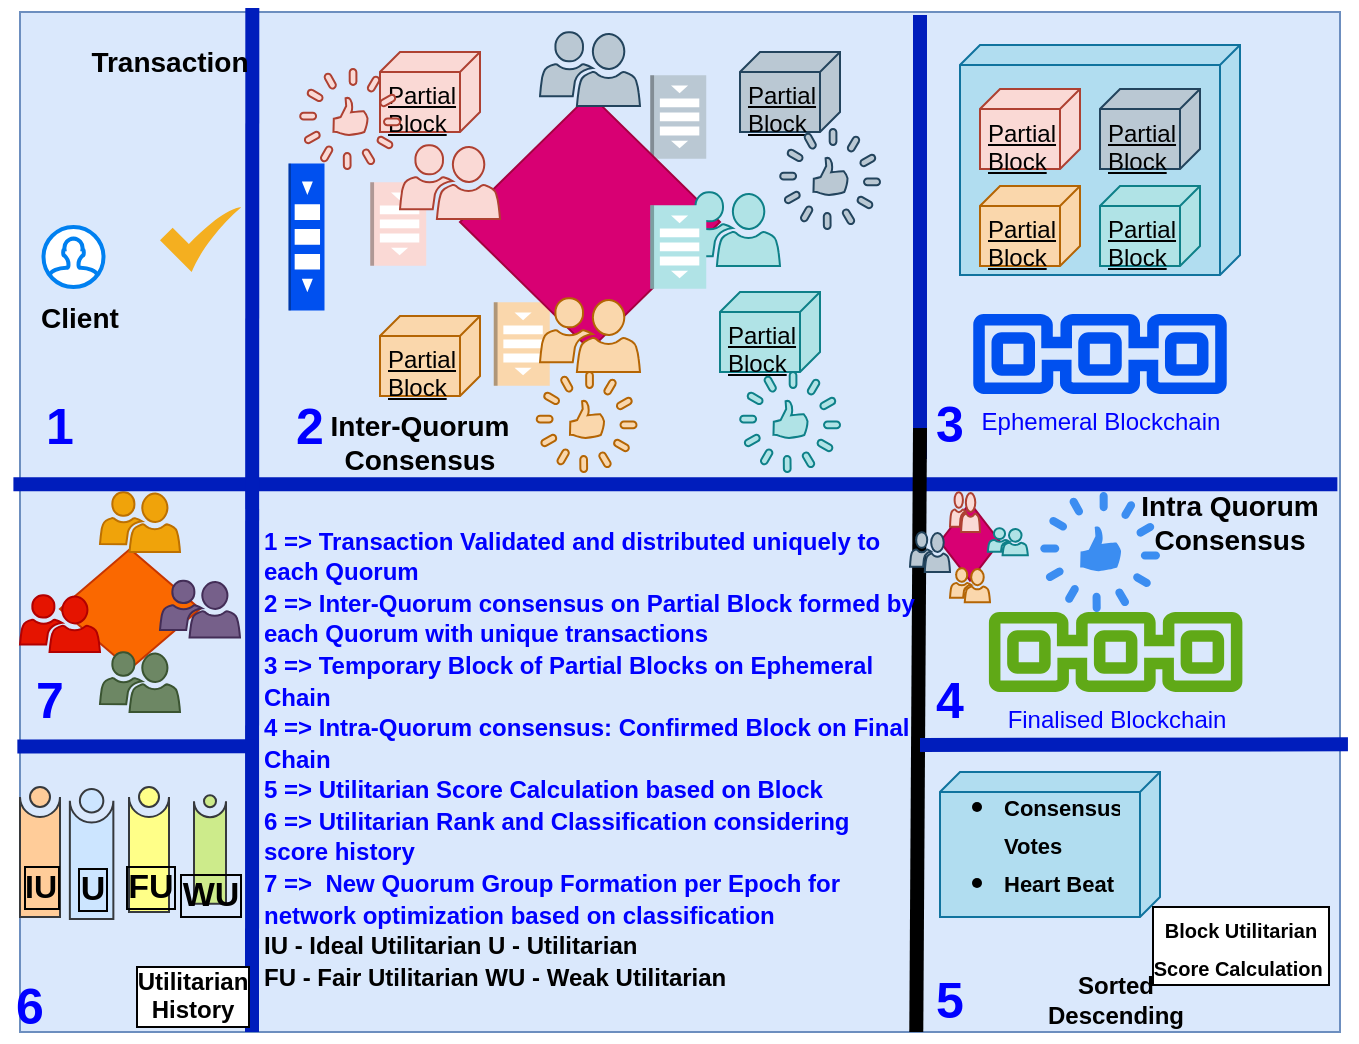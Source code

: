 <mxfile version="20.8.22" type="device"><diagram id="kgpKYQtTHZ0yAKxKKP6v" name="Page-1"><mxGraphModel dx="1434" dy="741" grid="1" gridSize="10" guides="1" tooltips="1" connect="1" arrows="1" fold="1" page="1" pageScale="1" pageWidth="850" pageHeight="1100" math="0" shadow="0"><root><mxCell id="0"/><mxCell id="1" parent="0"/><mxCell id="kdewIdu2i9tuZAOi7id9-1" value="" style="rounded=0;whiteSpace=wrap;html=1;fillColor=#dae8fc;strokeColor=#6c8ebf;" vertex="1" parent="1"><mxGeometry x="60" y="110" width="660" height="510" as="geometry"/></mxCell><mxCell id="kdewIdu2i9tuZAOi7id9-2" value="" style="html=1;verticalLabelPosition=bottom;align=center;labelBackgroundColor=#ffffff;verticalAlign=top;strokeWidth=2;strokeColor=#0080F0;shadow=0;dashed=0;shape=mxgraph.ios7.icons.user;" vertex="1" parent="1"><mxGeometry x="71.75" y="217.5" width="30" height="30" as="geometry"/></mxCell><mxCell id="kdewIdu2i9tuZAOi7id9-17" value="" style="outlineConnect=0;dashed=0;verticalLabelPosition=bottom;verticalAlign=top;align=center;html=1;shape=mxgraph.aws3.queue;fillColor=#fad9d5;rotation=90;strokeColor=#ae4132;" vertex="1" parent="1"><mxGeometry x="228.25" y="202" width="41.75" height="28" as="geometry"/></mxCell><mxCell id="kdewIdu2i9tuZAOi7id9-21" value="" style="outlineConnect=0;dashed=0;verticalLabelPosition=bottom;verticalAlign=top;align=center;html=1;shape=mxgraph.aws3.queue;fillColor=#fad7ac;rotation=90;strokeColor=#b46504;" vertex="1" parent="1"><mxGeometry x="290" y="262" width="41.75" height="28" as="geometry"/></mxCell><mxCell id="kdewIdu2i9tuZAOi7id9-22" value="" style="outlineConnect=0;dashed=0;verticalLabelPosition=bottom;verticalAlign=top;align=center;html=1;shape=mxgraph.aws3.queue;fillColor=#bac8d3;rotation=90;strokeColor=#23445d;" vertex="1" parent="1"><mxGeometry x="368.25" y="148.5" width="41.75" height="28" as="geometry"/></mxCell><mxCell id="kdewIdu2i9tuZAOi7id9-24" value="" style="rhombus;whiteSpace=wrap;html=1;fillColor=#d80073;strokeColor=#A50040;fontColor=#ffffff;" vertex="1" parent="1"><mxGeometry x="280" y="151.19" width="130" height="127.62" as="geometry"/></mxCell><mxCell id="kdewIdu2i9tuZAOi7id9-13" value="" style="sketch=0;pointerEvents=1;shadow=0;dashed=0;html=1;strokeColor=#b46504;labelPosition=center;verticalLabelPosition=bottom;verticalAlign=top;align=center;fillColor=#fad7ac;shape=mxgraph.mscae.intune.user_group" vertex="1" parent="1"><mxGeometry x="320" y="253" width="50" height="37" as="geometry"/></mxCell><mxCell id="kdewIdu2i9tuZAOi7id9-10" value="" style="sketch=0;pointerEvents=1;shadow=0;dashed=0;html=1;strokeColor=#ae4132;labelPosition=center;verticalLabelPosition=bottom;verticalAlign=top;align=center;fillColor=#fad9d5;shape=mxgraph.mscae.intune.user_group" vertex="1" parent="1"><mxGeometry x="250" y="176.5" width="50" height="37" as="geometry"/></mxCell><mxCell id="kdewIdu2i9tuZAOi7id9-14" value="" style="sketch=0;pointerEvents=1;shadow=0;dashed=0;html=1;labelPosition=center;verticalLabelPosition=bottom;verticalAlign=top;align=center;shape=mxgraph.mscae.intune.user_group;fillColor=#bac8d3;strokeColor=#23445d;" vertex="1" parent="1"><mxGeometry x="320" y="120" width="50" height="37" as="geometry"/></mxCell><mxCell id="kdewIdu2i9tuZAOi7id9-12" value="" style="sketch=0;pointerEvents=1;shadow=0;dashed=0;html=1;strokeColor=#0e8088;labelPosition=center;verticalLabelPosition=bottom;verticalAlign=top;align=center;fillColor=#b0e3e6;shape=mxgraph.mscae.intune.user_group" vertex="1" parent="1"><mxGeometry x="390" y="200" width="50" height="37" as="geometry"/></mxCell><mxCell id="kdewIdu2i9tuZAOi7id9-23" value="" style="outlineConnect=0;dashed=0;verticalLabelPosition=bottom;verticalAlign=top;align=center;html=1;shape=mxgraph.aws3.queue;fillColor=#b0e3e6;rotation=90;strokeColor=#0e8088;" vertex="1" parent="1"><mxGeometry x="368.25" y="213.5" width="41.75" height="28" as="geometry"/></mxCell><mxCell id="kdewIdu2i9tuZAOi7id9-29" value="Partial&lt;br&gt;Block" style="verticalAlign=top;align=left;spacingTop=8;spacingLeft=2;spacingRight=12;shape=cube;size=10;direction=south;fontStyle=4;html=1;fillColor=#fad9d5;strokeColor=#ae4132;" vertex="1" parent="1"><mxGeometry x="240" y="130" width="50" height="40" as="geometry"/></mxCell><mxCell id="kdewIdu2i9tuZAOi7id9-30" value="Partial&lt;br&gt;Block" style="verticalAlign=top;align=left;spacingTop=8;spacingLeft=2;spacingRight=12;shape=cube;size=10;direction=south;fontStyle=4;html=1;fillColor=#b0e3e6;strokeColor=#0e8088;" vertex="1" parent="1"><mxGeometry x="410" y="250" width="50" height="40" as="geometry"/></mxCell><mxCell id="kdewIdu2i9tuZAOi7id9-31" value="Partial&lt;br&gt;Block" style="verticalAlign=top;align=left;spacingTop=8;spacingLeft=2;spacingRight=12;shape=cube;size=10;direction=south;fontStyle=4;html=1;fillColor=#fad7ac;strokeColor=#b46504;" vertex="1" parent="1"><mxGeometry x="240" y="262" width="50" height="40" as="geometry"/></mxCell><mxCell id="kdewIdu2i9tuZAOi7id9-32" value="Partial&lt;br&gt;Block" style="verticalAlign=top;align=left;spacingTop=8;spacingLeft=2;spacingRight=12;shape=cube;size=10;direction=south;fontStyle=4;html=1;fillColor=#bac8d3;strokeColor=#23445d;" vertex="1" parent="1"><mxGeometry x="420" y="130" width="50" height="40" as="geometry"/></mxCell><mxCell id="kdewIdu2i9tuZAOi7id9-33" value="" style="verticalAlign=top;align=left;spacingTop=8;spacingLeft=2;spacingRight=12;shape=cube;size=10;direction=south;fontStyle=4;html=1;fillColor=#b1ddf0;strokeColor=#10739e;" vertex="1" parent="1"><mxGeometry x="530" y="126.5" width="140" height="115" as="geometry"/></mxCell><mxCell id="kdewIdu2i9tuZAOi7id9-36" value="Partial&lt;br&gt;Block" style="verticalAlign=top;align=left;spacingTop=8;spacingLeft=2;spacingRight=12;shape=cube;size=10;direction=south;fontStyle=4;html=1;fillColor=#fad9d5;strokeColor=#ae4132;" vertex="1" parent="1"><mxGeometry x="540" y="148.5" width="50" height="40" as="geometry"/></mxCell><mxCell id="kdewIdu2i9tuZAOi7id9-37" value="Partial&lt;br&gt;Block" style="verticalAlign=top;align=left;spacingTop=8;spacingLeft=2;spacingRight=12;shape=cube;size=10;direction=south;fontStyle=4;html=1;fillColor=#bac8d3;strokeColor=#23445d;" vertex="1" parent="1"><mxGeometry x="600" y="148.5" width="50" height="40" as="geometry"/></mxCell><mxCell id="kdewIdu2i9tuZAOi7id9-38" value="Partial&lt;br&gt;Block" style="verticalAlign=top;align=left;spacingTop=8;spacingLeft=2;spacingRight=12;shape=cube;size=10;direction=south;fontStyle=4;html=1;fillColor=#fad7ac;strokeColor=#b46504;" vertex="1" parent="1"><mxGeometry x="540" y="197" width="50" height="40" as="geometry"/></mxCell><mxCell id="kdewIdu2i9tuZAOi7id9-39" value="Partial&lt;br&gt;Block" style="verticalAlign=top;align=left;spacingTop=8;spacingLeft=2;spacingRight=12;shape=cube;size=10;direction=south;fontStyle=4;html=1;fillColor=#b0e3e6;strokeColor=#0e8088;" vertex="1" parent="1"><mxGeometry x="600" y="197" width="50" height="40" as="geometry"/></mxCell><mxCell id="kdewIdu2i9tuZAOi7id9-41" value="" style="sketch=0;html=1;aspect=fixed;strokeColor=none;shadow=0;align=center;verticalAlign=top;fillColor=#F4AF20;shape=mxgraph.gcp2.check" vertex="1" parent="1"><mxGeometry x="130" y="207.5" width="40.63" height="32.5" as="geometry"/></mxCell><mxCell id="kdewIdu2i9tuZAOi7id9-42" value="" style="shape=image;html=1;verticalAlign=top;verticalLabelPosition=bottom;labelBackgroundColor=#ffffff;imageAspect=0;aspect=fixed;image=https://cdn0.iconfinder.com/data/icons/basic-e-commerce-line-color/48/Receipt_add-128.png" vertex="1" parent="1"><mxGeometry x="110" y="253" width="50" height="50" as="geometry"/></mxCell><mxCell id="kdewIdu2i9tuZAOi7id9-43" value="" style="shape=image;html=1;verticalAlign=top;verticalLabelPosition=bottom;labelBackgroundColor=#ffffff;imageAspect=0;aspect=fixed;image=https://cdn0.iconfinder.com/data/icons/basic-e-commerce-line-color/48/Receipt_warning-128.png" vertex="1" parent="1"><mxGeometry x="100" y="148.5" width="70" height="70" as="geometry"/></mxCell><mxCell id="kdewIdu2i9tuZAOi7id9-47" value="" style="outlineConnect=0;dashed=0;verticalLabelPosition=bottom;verticalAlign=top;align=center;html=1;shape=mxgraph.aws3.queue;fillColor=#0050ef;rotation=90;strokeColor=#001DBC;fontColor=#ffffff;" vertex="1" parent="1"><mxGeometry x="166.5" y="213.5" width="73.5" height="18" as="geometry"/></mxCell><mxCell id="kdewIdu2i9tuZAOi7id9-50" value="&lt;font color=&quot;#0000ff&quot;&gt;Ephemeral Blockchain&lt;/font&gt;" style="sketch=0;outlineConnect=0;fontColor=#ffffff;fillColor=#0050ef;strokeColor=#001DBC;dashed=0;verticalLabelPosition=bottom;verticalAlign=top;align=center;html=1;fontSize=12;fontStyle=0;aspect=fixed;shape=mxgraph.aws4.blockchain_resource;" vertex="1" parent="1"><mxGeometry x="532.17" y="261" width="135.65" height="40" as="geometry"/></mxCell><mxCell id="kdewIdu2i9tuZAOi7id9-51" value="&lt;font color=&quot;#0000ff&quot;&gt;Finalised Blockchain&lt;/font&gt;" style="sketch=0;outlineConnect=0;fontColor=#ffffff;fillColor=#60a917;strokeColor=#2D7600;dashed=0;verticalLabelPosition=bottom;verticalAlign=top;align=center;html=1;fontSize=12;fontStyle=0;aspect=fixed;shape=mxgraph.aws4.blockchain_resource;" vertex="1" parent="1"><mxGeometry x="540" y="410" width="135.65" height="40" as="geometry"/></mxCell><mxCell id="kdewIdu2i9tuZAOi7id9-60" value="" style="sketch=0;html=1;aspect=fixed;strokeColor=#b46504;shadow=0;align=center;verticalAlign=top;fillColor=#fad7ac;shape=mxgraph.gcp2.thumbs_up;labelBorderColor=default;" vertex="1" parent="1"><mxGeometry x="318.25" y="290" width="50" height="50" as="geometry"/></mxCell><mxCell id="kdewIdu2i9tuZAOi7id9-63" value="" style="sketch=0;html=1;aspect=fixed;strokeColor=#ae4132;shadow=0;align=center;verticalAlign=top;fillColor=#fad9d5;shape=mxgraph.gcp2.thumbs_up;labelBorderColor=default;" vertex="1" parent="1"><mxGeometry x="200" y="138.5" width="50" height="50" as="geometry"/></mxCell><mxCell id="kdewIdu2i9tuZAOi7id9-64" value="" style="sketch=0;html=1;aspect=fixed;strokeColor=#23445d;shadow=0;align=center;verticalAlign=top;fillColor=#bac8d3;shape=mxgraph.gcp2.thumbs_up;labelBorderColor=default;" vertex="1" parent="1"><mxGeometry x="440" y="168.5" width="50" height="50" as="geometry"/></mxCell><mxCell id="kdewIdu2i9tuZAOi7id9-65" value="" style="sketch=0;html=1;aspect=fixed;strokeColor=#0e8088;shadow=0;align=center;verticalAlign=top;fillColor=#b0e3e6;shape=mxgraph.gcp2.thumbs_up;labelBorderColor=default;" vertex="1" parent="1"><mxGeometry x="420" y="290" width="50" height="50" as="geometry"/></mxCell><mxCell id="kdewIdu2i9tuZAOi7id9-66" value="" style="sketch=0;html=1;aspect=fixed;strokeColor=none;shadow=0;align=center;verticalAlign=top;fillColor=#3B8DF1;shape=mxgraph.gcp2.thumbs_up;labelBorderColor=default;" vertex="1" parent="1"><mxGeometry x="570" y="350" width="60" height="60" as="geometry"/></mxCell><mxCell id="kdewIdu2i9tuZAOi7id9-108" value="&lt;font style=&quot;font-size: 16px;&quot;&gt;IU&lt;/font&gt;" style="verticalLabelPosition=middle;verticalAlign=top;html=1;shape=mxgraph.infographic.numberedEntryVert;dy=20;strokeColor=#36393d;fontSize=17;align=center;labelPosition=center;spacingTop=32;fontStyle=1;fillColor=#ffcc99;labelBorderColor=default;" vertex="1" parent="1"><mxGeometry x="60" y="497.5" width="20" height="65" as="geometry"/></mxCell><mxCell id="kdewIdu2i9tuZAOi7id9-109" value="U" style="verticalLabelPosition=middle;verticalAlign=top;html=1;shape=mxgraph.infographic.numberedEntryVert;dy=25;strokeColor=#36393d;fontSize=17;align=center;labelPosition=center;spacingTop=32;fontStyle=1;fillColor=#cce5ff;labelBorderColor=default;" vertex="1" parent="1"><mxGeometry x="84.93" y="498.5" width="21.75" height="65" as="geometry"/></mxCell><mxCell id="kdewIdu2i9tuZAOi7id9-110" value="FU" style="verticalLabelPosition=middle;verticalAlign=top;html=1;shape=mxgraph.infographic.numberedEntryVert;dy=25;strokeColor=#36393d;fontSize=17;align=center;labelPosition=center;spacingTop=32;fontStyle=1;fillColor=#ffff88;labelBorderColor=default;" vertex="1" parent="1"><mxGeometry x="114.5" y="497.5" width="20" height="62.5" as="geometry"/></mxCell><mxCell id="kdewIdu2i9tuZAOi7id9-111" value="WU" style="verticalLabelPosition=middle;verticalAlign=top;html=1;shape=mxgraph.infographic.numberedEntryVert;dy=25;strokeColor=#36393d;fontSize=17;align=center;labelPosition=center;spacingTop=32;fontStyle=1;fillColor=#cdeb8b;labelBorderColor=default;" vertex="1" parent="1"><mxGeometry x="147" y="501.59" width="16" height="54.32" as="geometry"/></mxCell><mxCell id="kdewIdu2i9tuZAOi7id9-113" value="" style="rhombus;whiteSpace=wrap;html=1;fillColor=#fa6800;strokeColor=#C73500;fontColor=#000000;" vertex="1" parent="1"><mxGeometry x="80" y="378.5" width="70" height="60" as="geometry"/></mxCell><mxCell id="kdewIdu2i9tuZAOi7id9-114" value="" style="sketch=0;pointerEvents=1;shadow=0;dashed=0;html=1;strokeColor=#B20000;labelPosition=center;verticalLabelPosition=bottom;verticalAlign=top;align=center;fillColor=#e51400;shape=mxgraph.mscae.intune.user_group;fontColor=#ffffff;" vertex="1" parent="1"><mxGeometry x="60" y="401.5" width="40" height="28.5" as="geometry"/></mxCell><mxCell id="kdewIdu2i9tuZAOi7id9-115" value="" style="sketch=0;pointerEvents=1;shadow=0;dashed=0;html=1;strokeColor=#432D57;labelPosition=center;verticalLabelPosition=bottom;verticalAlign=top;align=center;fillColor=#76608a;shape=mxgraph.mscae.intune.user_group;fontColor=#ffffff;" vertex="1" parent="1"><mxGeometry x="130" y="394.25" width="40" height="28.5" as="geometry"/></mxCell><mxCell id="kdewIdu2i9tuZAOi7id9-116" value="" style="sketch=0;pointerEvents=1;shadow=0;dashed=0;html=1;strokeColor=#3A5431;labelPosition=center;verticalLabelPosition=bottom;verticalAlign=top;align=center;fillColor=#6d8764;shape=mxgraph.mscae.intune.user_group;fontColor=#ffffff;" vertex="1" parent="1"><mxGeometry x="100" y="430" width="40" height="30" as="geometry"/></mxCell><mxCell id="kdewIdu2i9tuZAOi7id9-117" value="" style="sketch=0;pointerEvents=1;shadow=0;dashed=0;html=1;strokeColor=#BD7000;labelPosition=center;verticalLabelPosition=bottom;verticalAlign=top;align=center;fillColor=#f0a30a;shape=mxgraph.mscae.intune.user_group;fontColor=#000000;" vertex="1" parent="1"><mxGeometry x="100" y="350" width="40" height="30" as="geometry"/></mxCell><mxCell id="kdewIdu2i9tuZAOi7id9-118" value="" style="shape=image;html=1;verticalAlign=top;verticalLabelPosition=bottom;labelBackgroundColor=#ffffff;imageAspect=0;aspect=fixed;image=https://cdn0.iconfinder.com/data/icons/phosphor-regular-vol-4/256/sort-ascending-128.png;labelBorderColor=default;fontSize=16;strokeWidth=5;" vertex="1" parent="1"><mxGeometry x="530" y="572.18" width="47.82" height="47.82" as="geometry"/></mxCell><mxCell id="kdewIdu2i9tuZAOi7id9-140" value="&lt;font style=&quot;font-size: 10px;&quot;&gt;&lt;b&gt;Block Utilitarian&lt;br&gt;Score Calculation&lt;/b&gt;&amp;nbsp;&lt;/font&gt;" style="shape=image;html=1;verticalAlign=top;verticalLabelPosition=bottom;labelBackgroundColor=#ffffff;imageAspect=0;aspect=fixed;image=https://cdn0.iconfinder.com/data/icons/maternity-and-pregnancy-2/512/147_team_Business_communication_hierarchy_people_social_structure-128.png;labelBorderColor=default;strokeWidth=5;fontSize=16;" vertex="1" parent="1"><mxGeometry x="640" y="490" width="60" height="60" as="geometry"/></mxCell><mxCell id="kdewIdu2i9tuZAOi7id9-141" value="" style="verticalAlign=top;align=left;spacingTop=8;spacingLeft=2;spacingRight=12;shape=cube;size=10;direction=south;fontStyle=4;html=1;fillColor=#b1ddf0;strokeColor=#10739e;" vertex="1" parent="1"><mxGeometry x="520" y="490" width="110" height="72.5" as="geometry"/></mxCell><mxCell id="kdewIdu2i9tuZAOi7id9-148" value="&lt;ul&gt;&lt;li&gt;&lt;font style=&quot;font-size: 11px;&quot;&gt;&lt;b&gt;Consensus Votes&lt;/b&gt;&lt;/font&gt;&lt;/li&gt;&lt;li&gt;&lt;font style=&quot;font-size: 11px;&quot;&gt;&lt;b&gt;Heart Beat&lt;/b&gt;&lt;/font&gt;&lt;/li&gt;&lt;/ul&gt;" style="text;strokeColor=none;fillColor=none;html=1;whiteSpace=wrap;verticalAlign=middle;overflow=hidden;fontSize=16;" vertex="1" parent="1"><mxGeometry x="510" y="477.5" width="100" height="80" as="geometry"/></mxCell><mxCell id="kdewIdu2i9tuZAOi7id9-153" value="" style="endArrow=none;html=1;rounded=0;strokeWidth=7;fontSize=12;exitX=-0.005;exitY=0.463;exitDx=0;exitDy=0;exitPerimeter=0;entryX=0.998;entryY=0.463;entryDx=0;entryDy=0;entryPerimeter=0;fillColor=#0050ef;strokeColor=#001DBC;" edge="1" parent="1" source="kdewIdu2i9tuZAOi7id9-1" target="kdewIdu2i9tuZAOi7id9-1"><mxGeometry width="50" height="50" relative="1" as="geometry"><mxPoint x="400" y="360" as="sourcePoint"/><mxPoint x="720" y="333" as="targetPoint"/></mxGeometry></mxCell><mxCell id="kdewIdu2i9tuZAOi7id9-154" value="" style="endArrow=none;html=1;rounded=0;strokeWidth=7;fontSize=12;exitX=0.176;exitY=-0.004;exitDx=0;exitDy=0;exitPerimeter=0;fillColor=#0050ef;strokeColor=#001DBC;" edge="1" parent="1" source="kdewIdu2i9tuZAOi7id9-1"><mxGeometry width="50" height="50" relative="1" as="geometry"><mxPoint x="66" y="343" as="sourcePoint"/><mxPoint x="176" y="620" as="targetPoint"/></mxGeometry></mxCell><mxCell id="kdewIdu2i9tuZAOi7id9-155" value="" style="endArrow=none;html=1;rounded=0;strokeWidth=7;fontSize=12;exitX=0.176;exitY=-0.004;exitDx=0;exitDy=0;exitPerimeter=0;fillColor=#0050ef;strokeColor=#001DBC;" edge="1" parent="1"><mxGeometry width="50" height="50" relative="1" as="geometry"><mxPoint x="510" y="111.5" as="sourcePoint"/><mxPoint x="510" y="333.5" as="targetPoint"/></mxGeometry></mxCell><mxCell id="kdewIdu2i9tuZAOi7id9-156" value="" style="endArrow=none;html=1;rounded=0;strokeWidth=7;fontSize=12;exitX=0.176;exitY=-0.004;exitDx=0;exitDy=0;exitPerimeter=0;entryX=0.679;entryY=1;entryDx=0;entryDy=0;entryPerimeter=0;" edge="1" parent="1" target="kdewIdu2i9tuZAOi7id9-1"><mxGeometry width="50" height="50" relative="1" as="geometry"><mxPoint x="510" y="318" as="sourcePoint"/><mxPoint x="510" y="520" as="targetPoint"/></mxGeometry></mxCell><mxCell id="kdewIdu2i9tuZAOi7id9-157" value="" style="endArrow=none;html=1;rounded=0;strokeWidth=7;fontSize=12;entryX=-0.009;entryY=0.48;entryDx=0;entryDy=0;exitX=-0.002;exitY=0.72;exitDx=0;exitDy=0;exitPerimeter=0;fillColor=#0050ef;strokeColor=#001DBC;entryPerimeter=0;" edge="1" parent="1" source="kdewIdu2i9tuZAOi7id9-1" target="kdewIdu2i9tuZAOi7id9-181"><mxGeometry width="50" height="50" relative="1" as="geometry"><mxPoint x="510" y="500" as="sourcePoint"/><mxPoint x="520" y="520" as="targetPoint"/></mxGeometry></mxCell><mxCell id="kdewIdu2i9tuZAOi7id9-160" value="&lt;b&gt;Utilitarian&lt;br&gt;History&lt;/b&gt;" style="shape=image;html=1;verticalAlign=top;verticalLabelPosition=bottom;labelBackgroundColor=#ffffff;imageAspect=0;aspect=fixed;image=https://cdn1.iconfinder.com/data/icons/material-core/21/history-128.png;labelBorderColor=default;strokeWidth=5;fontSize=12;" vertex="1" parent="1"><mxGeometry x="140" y="569" width="11" height="11" as="geometry"/></mxCell><mxCell id="kdewIdu2i9tuZAOi7id9-167" value="" style="shape=image;html=1;verticalAlign=top;verticalLabelPosition=bottom;labelBackgroundColor=#ffffff;imageAspect=0;aspect=fixed;image=https://cdn1.iconfinder.com/data/icons/ionicons-fill-vol-2/512/person-remove-128.png;labelBorderColor=default;strokeWidth=5;fontSize=12;" vertex="1" parent="1"><mxGeometry x="84.93" y="563.5" width="16.82" height="16.82" as="geometry"/></mxCell><mxCell id="kdewIdu2i9tuZAOi7id9-169" value="" style="shape=image;html=1;verticalAlign=top;verticalLabelPosition=bottom;labelBackgroundColor=#ffffff;imageAspect=0;aspect=fixed;image=https://cdn1.iconfinder.com/data/icons/ionicons-fill-vol-2/512/person-remove-128.png;labelBorderColor=default;strokeWidth=5;fontSize=12;" vertex="1" parent="1"><mxGeometry x="60" y="562.5" width="17.82" height="17.82" as="geometry"/></mxCell><mxCell id="kdewIdu2i9tuZAOi7id9-173" value="&lt;b&gt;&lt;font style=&quot;font-size: 25px;&quot; color=&quot;#0000ff&quot;&gt;7&lt;/font&gt;&lt;/b&gt;" style="text;html=1;strokeColor=none;fillColor=none;align=center;verticalAlign=middle;whiteSpace=wrap;rounded=0;fontSize=12;" vertex="1" parent="1"><mxGeometry x="60" y="438.5" width="30" height="28.5" as="geometry"/></mxCell><mxCell id="kdewIdu2i9tuZAOi7id9-174" value="&lt;b&gt;&lt;font style=&quot;font-size: 25px;&quot; color=&quot;#0000ff&quot;&gt;4&lt;/font&gt;&lt;/b&gt;" style="text;html=1;strokeColor=none;fillColor=none;align=center;verticalAlign=middle;whiteSpace=wrap;rounded=0;fontSize=12;" vertex="1" parent="1"><mxGeometry x="510" y="438.5" width="30" height="28.5" as="geometry"/></mxCell><mxCell id="kdewIdu2i9tuZAOi7id9-175" value="&lt;b&gt;&lt;font style=&quot;font-size: 25px;&quot; color=&quot;#0000ff&quot;&gt;3&lt;/font&gt;&lt;/b&gt;" style="text;html=1;strokeColor=none;fillColor=none;align=center;verticalAlign=middle;whiteSpace=wrap;rounded=0;fontSize=12;" vertex="1" parent="1"><mxGeometry x="510" y="300.75" width="30" height="28.5" as="geometry"/></mxCell><mxCell id="kdewIdu2i9tuZAOi7id9-176" value="&lt;b&gt;&lt;font style=&quot;font-size: 25px;&quot; color=&quot;#0000ff&quot;&gt;1&lt;/font&gt;&lt;/b&gt;" style="text;html=1;strokeColor=none;fillColor=none;align=center;verticalAlign=middle;whiteSpace=wrap;rounded=0;fontSize=12;" vertex="1" parent="1"><mxGeometry x="65" y="302" width="30" height="28.5" as="geometry"/></mxCell><mxCell id="kdewIdu2i9tuZAOi7id9-177" value="&lt;b&gt;&lt;font style=&quot;font-size: 25px;&quot; color=&quot;#0000ff&quot;&gt;2&lt;/font&gt;&lt;/b&gt;" style="text;html=1;strokeColor=none;fillColor=none;align=center;verticalAlign=middle;whiteSpace=wrap;rounded=0;fontSize=12;" vertex="1" parent="1"><mxGeometry x="189.5" y="302" width="30" height="28.5" as="geometry"/></mxCell><mxCell id="kdewIdu2i9tuZAOi7id9-178" value="&lt;b&gt;&lt;font style=&quot;font-size: 25px;&quot; color=&quot;#0000ff&quot;&gt;6&lt;/font&gt;&lt;/b&gt;" style="text;html=1;strokeColor=none;fillColor=none;align=center;verticalAlign=middle;whiteSpace=wrap;rounded=0;fontSize=12;" vertex="1" parent="1"><mxGeometry x="50" y="592.18" width="30" height="28.5" as="geometry"/></mxCell><mxCell id="kdewIdu2i9tuZAOi7id9-179" value="&lt;b&gt;&lt;font style=&quot;font-size: 25px;&quot; color=&quot;#0000ff&quot;&gt;5&lt;/font&gt;&lt;/b&gt;" style="text;html=1;strokeColor=none;fillColor=none;align=center;verticalAlign=middle;whiteSpace=wrap;rounded=0;fontSize=12;" vertex="1" parent="1"><mxGeometry x="510" y="589" width="30" height="28.5" as="geometry"/></mxCell><mxCell id="kdewIdu2i9tuZAOi7id9-181" value="&lt;font style=&quot;font-size: 12px;&quot;&gt;&lt;br&gt;&lt;b style=&quot;&quot;&gt;1 =&amp;gt; Transaction Validated and distributed &lt;/b&gt;&lt;span style=&quot;&quot;&gt;&lt;b&gt;uniquely&lt;/b&gt;&lt;/span&gt;&lt;b style=&quot;&quot;&gt;&amp;nbsp;to each Quorum&amp;nbsp;&lt;/b&gt;&lt;br&gt;&lt;b style=&quot;&quot;&gt;2 =&amp;gt; Inter-Quorum consensus on Partial Block formed by each Quorum with unique transactions&lt;/b&gt;&lt;br&gt;&lt;b style=&quot;&quot;&gt;3 =&amp;gt; Temporary Block of Partial Blocks on Ephemeral Chain&lt;/b&gt;&lt;br&gt;&lt;b style=&quot;&quot;&gt;4 =&amp;gt; Intra-Quorum consensus: Confirmed Block on Final Chain&lt;/b&gt;&lt;br&gt;&lt;b style=&quot;&quot;&gt;5 =&amp;gt; Utilitarian Score Calculation based on Block&lt;/b&gt;&lt;br&gt;&lt;b style=&quot;&quot;&gt;6 =&amp;gt; Utilitarian Rank and Classification considering score history&lt;/b&gt;&lt;br&gt;&lt;b style=&quot;&quot;&gt;7 =&amp;gt;&amp;nbsp; New Quorum Group Formation per Epoch for network optimization based on classification&lt;/b&gt;&lt;br&gt;&lt;font style=&quot;font-size: 12px; font-weight: bold;&quot; color=&quot;#000000&quot;&gt;IU - Ideal Utilitarian U - Utilitarian&lt;br&gt;FU - Fair Utilitarian WU - Weak Utilitarian&lt;br&gt;&lt;/font&gt;&lt;br&gt;&lt;/font&gt;" style="text;html=1;strokeColor=none;fillColor=none;align=left;verticalAlign=middle;whiteSpace=wrap;rounded=0;fontSize=13;fontColor=#0000FF;" vertex="1" parent="1"><mxGeometry x="180" y="347.5" width="330" height="270" as="geometry"/></mxCell><mxCell id="kdewIdu2i9tuZAOi7id9-185" value="" style="endArrow=none;html=1;rounded=0;strokeWidth=7;fontSize=12;entryX=1.006;entryY=0.718;entryDx=0;entryDy=0;exitX=-0.002;exitY=0.72;exitDx=0;exitDy=0;exitPerimeter=0;fillColor=#0050ef;strokeColor=#001DBC;entryPerimeter=0;" edge="1" parent="1" target="kdewIdu2i9tuZAOi7id9-1"><mxGeometry width="50" height="50" relative="1" as="geometry"><mxPoint x="510" y="476.5" as="sourcePoint"/><mxPoint x="631" y="477.5" as="targetPoint"/></mxGeometry></mxCell><mxCell id="kdewIdu2i9tuZAOi7id9-187" value="" style="shape=image;html=1;verticalAlign=top;verticalLabelPosition=bottom;labelBackgroundColor=#ffffff;imageAspect=0;aspect=fixed;image=https://cdn1.iconfinder.com/data/icons/ionicons-fill-vol-2/512/person-remove-128.png;labelBorderColor=default;strokeWidth=5;fontSize=12;" vertex="1" parent="1"><mxGeometry x="114.93" y="563.5" width="16.82" height="16.82" as="geometry"/></mxCell><mxCell id="kdewIdu2i9tuZAOi7id9-188" value="" style="shape=image;html=1;verticalAlign=top;verticalLabelPosition=bottom;labelBackgroundColor=#ffffff;imageAspect=0;aspect=fixed;image=https://cdn1.iconfinder.com/data/icons/ionicons-fill-vol-2/512/person-remove-128.png;labelBorderColor=default;strokeWidth=5;fontSize=12;" vertex="1" parent="1"><mxGeometry x="84.93" y="583.5" width="16.82" height="16.82" as="geometry"/></mxCell><mxCell id="kdewIdu2i9tuZAOi7id9-189" value="" style="shape=image;html=1;verticalAlign=top;verticalLabelPosition=bottom;labelBackgroundColor=#ffffff;imageAspect=0;aspect=fixed;image=https://cdn1.iconfinder.com/data/icons/ionicons-fill-vol-2/512/person-remove-128.png;labelBorderColor=default;strokeWidth=5;fontSize=12;" vertex="1" parent="1"><mxGeometry x="154.93" y="563.5" width="16.82" height="16.82" as="geometry"/></mxCell><mxCell id="kdewIdu2i9tuZAOi7id9-192" value="&lt;b&gt;Inter-Quorum&lt;br&gt;Consensus&lt;/b&gt;" style="text;html=1;strokeColor=none;fillColor=none;align=center;verticalAlign=middle;whiteSpace=wrap;rounded=0;fontSize=14;fontColor=#000000;" vertex="1" parent="1"><mxGeometry x="210" y="310" width="100" height="30" as="geometry"/></mxCell><mxCell id="kdewIdu2i9tuZAOi7id9-193" value="&lt;b&gt;Transaction&lt;/b&gt;" style="text;html=1;strokeColor=none;fillColor=none;align=center;verticalAlign=middle;whiteSpace=wrap;rounded=0;fontSize=14;fontColor=#000000;" vertex="1" parent="1"><mxGeometry x="105" y="120" width="60" height="30" as="geometry"/></mxCell><mxCell id="kdewIdu2i9tuZAOi7id9-194" value="&lt;b&gt;Client&lt;/b&gt;" style="text;html=1;strokeColor=none;fillColor=none;align=center;verticalAlign=middle;whiteSpace=wrap;rounded=0;fontSize=14;fontColor=#000000;" vertex="1" parent="1"><mxGeometry x="60" y="247.5" width="60" height="30" as="geometry"/></mxCell><mxCell id="kdewIdu2i9tuZAOi7id9-195" value="&lt;b&gt;Intra Quorum Consensus&lt;/b&gt;" style="text;html=1;strokeColor=none;fillColor=none;align=center;verticalAlign=middle;whiteSpace=wrap;rounded=0;fontSize=14;fontColor=#000000;" vertex="1" parent="1"><mxGeometry x="610" y="350" width="110" height="30" as="geometry"/></mxCell><mxCell id="kdewIdu2i9tuZAOi7id9-197" value="" style="rhombus;whiteSpace=wrap;html=1;fillColor=#d80073;strokeColor=#A50040;fontColor=#ffffff;" vertex="1" parent="1"><mxGeometry x="520" y="355.44" width="30" height="38.81" as="geometry"/></mxCell><mxCell id="kdewIdu2i9tuZAOi7id9-198" value="" style="sketch=0;pointerEvents=1;shadow=0;dashed=0;html=1;strokeColor=#ae4132;labelPosition=center;verticalLabelPosition=bottom;verticalAlign=top;align=center;fillColor=#fad9d5;shape=mxgraph.mscae.intune.user_group" vertex="1" parent="1"><mxGeometry x="525" y="350" width="15" height="20" as="geometry"/></mxCell><mxCell id="kdewIdu2i9tuZAOi7id9-199" value="" style="sketch=0;pointerEvents=1;shadow=0;dashed=0;html=1;strokeColor=#b46504;labelPosition=center;verticalLabelPosition=bottom;verticalAlign=top;align=center;fillColor=#fad7ac;shape=mxgraph.mscae.intune.user_group" vertex="1" parent="1"><mxGeometry x="525" y="388.1" width="20" height="17" as="geometry"/></mxCell><mxCell id="kdewIdu2i9tuZAOi7id9-200" value="" style="sketch=0;pointerEvents=1;shadow=0;dashed=0;html=1;strokeColor=#0e8088;labelPosition=center;verticalLabelPosition=bottom;verticalAlign=top;align=center;fillColor=#b0e3e6;shape=mxgraph.mscae.intune.user_group" vertex="1" parent="1"><mxGeometry x="543.91" y="368.1" width="20" height="13.5" as="geometry"/></mxCell><mxCell id="kdewIdu2i9tuZAOi7id9-201" value="" style="sketch=0;pointerEvents=1;shadow=0;dashed=0;html=1;labelPosition=center;verticalLabelPosition=bottom;verticalAlign=top;align=center;shape=mxgraph.mscae.intune.user_group;fillColor=#bac8d3;strokeColor=#23445d;" vertex="1" parent="1"><mxGeometry x="505" y="370" width="20" height="20" as="geometry"/></mxCell><mxCell id="kdewIdu2i9tuZAOi7id9-203" value="&lt;b&gt;Sorted Descending&lt;/b&gt;" style="text;html=1;strokeColor=none;fillColor=none;align=center;verticalAlign=middle;whiteSpace=wrap;rounded=0;fontSize=12;fontColor=#000000;" vertex="1" parent="1"><mxGeometry x="577.82" y="589" width="60" height="30" as="geometry"/></mxCell></root></mxGraphModel></diagram></mxfile>